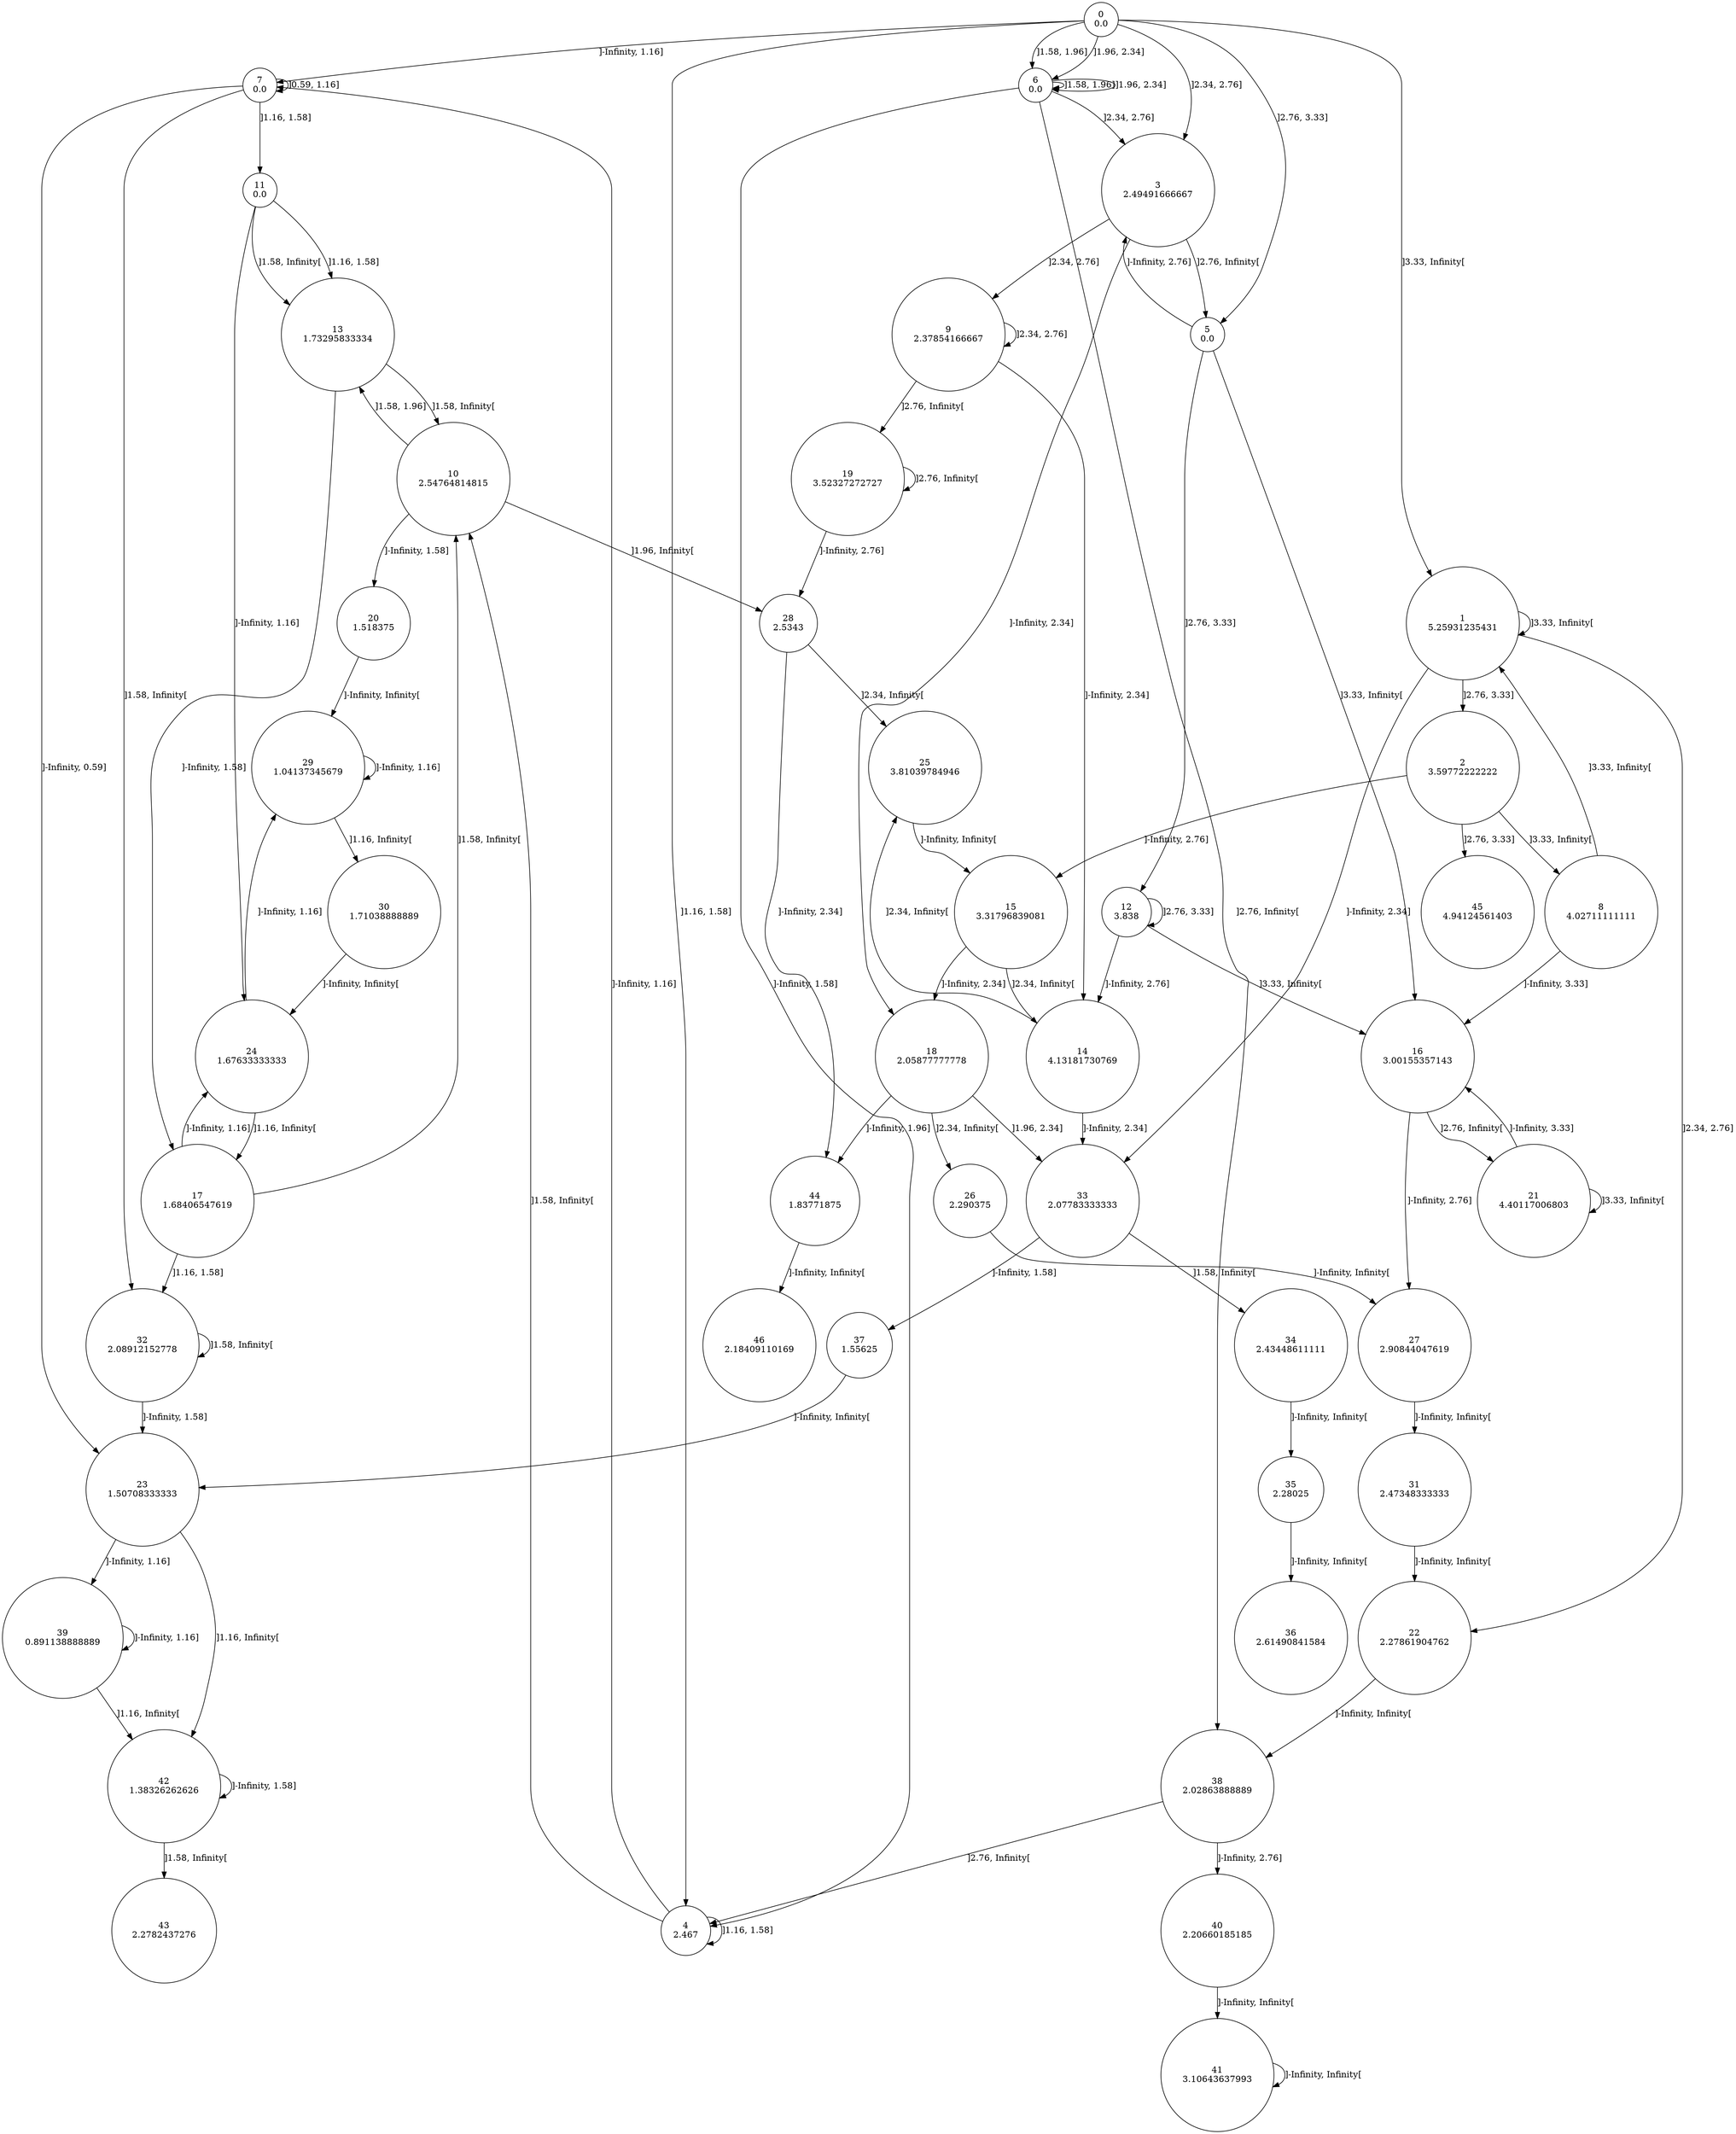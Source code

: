 digraph a {
0 [shape=circle, label="0\n0.0"];
	0 -> 7 [label="]-Infinity, 1.16]"];
	0 -> 4 [label="]1.16, 1.58]"];
	0 -> 6 [label="]1.58, 1.96]"];
	0 -> 6 [label="]1.96, 2.34]"];
	0 -> 3 [label="]2.34, 2.76]"];
	0 -> 5 [label="]2.76, 3.33]"];
	0 -> 1 [label="]3.33, Infinity["];
1 [shape=circle, label="1\n5.25931235431"];
	1 -> 33 [label="]-Infinity, 2.34]"];
	1 -> 22 [label="]2.34, 2.76]"];
	1 -> 2 [label="]2.76, 3.33]"];
	1 -> 1 [label="]3.33, Infinity["];
2 [shape=circle, label="2\n3.59772222222"];
	2 -> 15 [label="]-Infinity, 2.76]"];
	2 -> 45 [label="]2.76, 3.33]"];
	2 -> 8 [label="]3.33, Infinity["];
3 [shape=circle, label="3\n2.49491666667"];
	3 -> 18 [label="]-Infinity, 2.34]"];
	3 -> 9 [label="]2.34, 2.76]"];
	3 -> 5 [label="]2.76, Infinity["];
4 [shape=circle, label="4\n2.467"];
	4 -> 7 [label="]-Infinity, 1.16]"];
	4 -> 4 [label="]1.16, 1.58]"];
	4 -> 10 [label="]1.58, Infinity["];
5 [shape=circle, label="5\n0.0"];
	5 -> 3 [label="]-Infinity, 2.76]"];
	5 -> 12 [label="]2.76, 3.33]"];
	5 -> 16 [label="]3.33, Infinity["];
6 [shape=circle, label="6\n0.0"];
	6 -> 4 [label="]-Infinity, 1.58]"];
	6 -> 6 [label="]1.58, 1.96]"];
	6 -> 6 [label="]1.96, 2.34]"];
	6 -> 3 [label="]2.34, 2.76]"];
	6 -> 38 [label="]2.76, Infinity["];
7 [shape=circle, label="7\n0.0"];
	7 -> 23 [label="]-Infinity, 0.59]"];
	7 -> 7 [label="]0.59, 1.16]"];
	7 -> 11 [label="]1.16, 1.58]"];
	7 -> 32 [label="]1.58, Infinity["];
8 [shape=circle, label="8\n4.02711111111"];
	8 -> 16 [label="]-Infinity, 3.33]"];
	8 -> 1 [label="]3.33, Infinity["];
9 [shape=circle, label="9\n2.37854166667"];
	9 -> 14 [label="]-Infinity, 2.34]"];
	9 -> 9 [label="]2.34, 2.76]"];
	9 -> 19 [label="]2.76, Infinity["];
10 [shape=circle, label="10\n2.54764814815"];
	10 -> 20 [label="]-Infinity, 1.58]"];
	10 -> 13 [label="]1.58, 1.96]"];
	10 -> 28 [label="]1.96, Infinity["];
11 [shape=circle, label="11\n0.0"];
	11 -> 24 [label="]-Infinity, 1.16]"];
	11 -> 13 [label="]1.16, 1.58]"];
	11 -> 13 [label="]1.58, Infinity["];
12 [shape=circle, label="12\n3.838"];
	12 -> 14 [label="]-Infinity, 2.76]"];
	12 -> 12 [label="]2.76, 3.33]"];
	12 -> 16 [label="]3.33, Infinity["];
13 [shape=circle, label="13\n1.73295833334"];
	13 -> 17 [label="]-Infinity, 1.58]"];
	13 -> 10 [label="]1.58, Infinity["];
14 [shape=circle, label="14\n4.13181730769"];
	14 -> 33 [label="]-Infinity, 2.34]"];
	14 -> 25 [label="]2.34, Infinity["];
15 [shape=circle, label="15\n3.31796839081"];
	15 -> 18 [label="]-Infinity, 2.34]"];
	15 -> 14 [label="]2.34, Infinity["];
16 [shape=circle, label="16\n3.00155357143"];
	16 -> 27 [label="]-Infinity, 2.76]"];
	16 -> 21 [label="]2.76, Infinity["];
17 [shape=circle, label="17\n1.68406547619"];
	17 -> 24 [label="]-Infinity, 1.16]"];
	17 -> 32 [label="]1.16, 1.58]"];
	17 -> 10 [label="]1.58, Infinity["];
18 [shape=circle, label="18\n2.05877777778"];
	18 -> 44 [label="]-Infinity, 1.96]"];
	18 -> 33 [label="]1.96, 2.34]"];
	18 -> 26 [label="]2.34, Infinity["];
19 [shape=circle, label="19\n3.52327272727"];
	19 -> 28 [label="]-Infinity, 2.76]"];
	19 -> 19 [label="]2.76, Infinity["];
20 [shape=circle, label="20\n1.518375"];
	20 -> 29 [label="]-Infinity, Infinity["];
21 [shape=circle, label="21\n4.40117006803"];
	21 -> 16 [label="]-Infinity, 3.33]"];
	21 -> 21 [label="]3.33, Infinity["];
22 [shape=circle, label="22\n2.27861904762"];
	22 -> 38 [label="]-Infinity, Infinity["];
23 [shape=circle, label="23\n1.50708333333"];
	23 -> 39 [label="]-Infinity, 1.16]"];
	23 -> 42 [label="]1.16, Infinity["];
24 [shape=circle, label="24\n1.67633333333"];
	24 -> 29 [label="]-Infinity, 1.16]"];
	24 -> 17 [label="]1.16, Infinity["];
25 [shape=circle, label="25\n3.81039784946"];
	25 -> 15 [label="]-Infinity, Infinity["];
26 [shape=circle, label="26\n2.290375"];
	26 -> 27 [label="]-Infinity, Infinity["];
27 [shape=circle, label="27\n2.90844047619"];
	27 -> 31 [label="]-Infinity, Infinity["];
28 [shape=circle, label="28\n2.5343"];
	28 -> 44 [label="]-Infinity, 2.34]"];
	28 -> 25 [label="]2.34, Infinity["];
29 [shape=circle, label="29\n1.04137345679"];
	29 -> 29 [label="]-Infinity, 1.16]"];
	29 -> 30 [label="]1.16, Infinity["];
30 [shape=circle, label="30\n1.71038888889"];
	30 -> 24 [label="]-Infinity, Infinity["];
31 [shape=circle, label="31\n2.47348333333"];
	31 -> 22 [label="]-Infinity, Infinity["];
32 [shape=circle, label="32\n2.08912152778"];
	32 -> 23 [label="]-Infinity, 1.58]"];
	32 -> 32 [label="]1.58, Infinity["];
33 [shape=circle, label="33\n2.07783333333"];
	33 -> 37 [label="]-Infinity, 1.58]"];
	33 -> 34 [label="]1.58, Infinity["];
34 [shape=circle, label="34\n2.43448611111"];
	34 -> 35 [label="]-Infinity, Infinity["];
35 [shape=circle, label="35\n2.28025"];
	35 -> 36 [label="]-Infinity, Infinity["];
36 [shape=circle, label="36\n2.61490841584"];
37 [shape=circle, label="37\n1.55625"];
	37 -> 23 [label="]-Infinity, Infinity["];
38 [shape=circle, label="38\n2.02863888889"];
	38 -> 40 [label="]-Infinity, 2.76]"];
	38 -> 4 [label="]2.76, Infinity["];
39 [shape=circle, label="39\n0.891138888889"];
	39 -> 39 [label="]-Infinity, 1.16]"];
	39 -> 42 [label="]1.16, Infinity["];
40 [shape=circle, label="40\n2.20660185185"];
	40 -> 41 [label="]-Infinity, Infinity["];
41 [shape=circle, label="41\n3.10643637993"];
	41 -> 41 [label="]-Infinity, Infinity["];
42 [shape=circle, label="42\n1.38326262626"];
	42 -> 42 [label="]-Infinity, 1.58]"];
	42 -> 43 [label="]1.58, Infinity["];
43 [shape=circle, label="43\n2.2782437276"];
44 [shape=circle, label="44\n1.83771875"];
	44 -> 46 [label="]-Infinity, Infinity["];
45 [shape=circle, label="45\n4.94124561403"];
46 [shape=circle, label="46\n2.18409110169"];
}